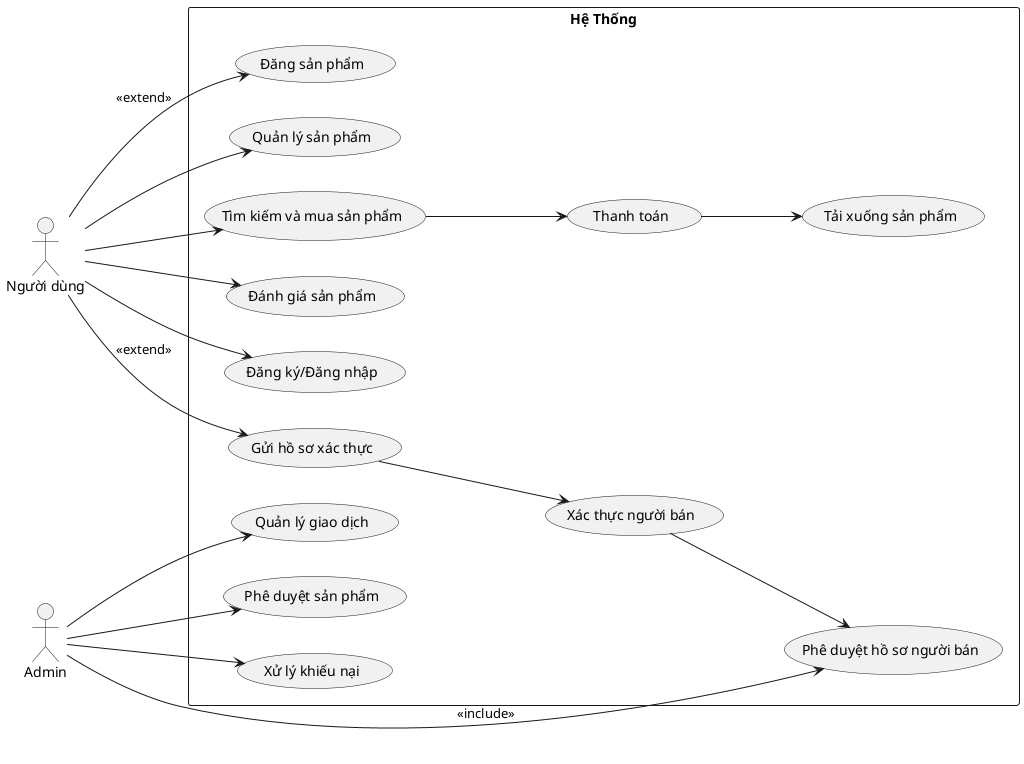 @startuml
left to right direction

actor "Người dùng" as User
actor "Admin" as Admin

rectangle "Hệ Thống" {
    usecase "Đăng ký/Đăng nhập" as UC_Login
    usecase "Xác thực người bán" as UC_VerifySeller
    usecase "Gửi hồ sơ xác thực" as UC_SubmitVerification
    usecase "Phê duyệt hồ sơ người bán" as UC_ApproveSeller

    usecase "Đăng sản phẩm" as UC_UploadProduct
    usecase "Quản lý sản phẩm" as UC_ManageProduct

    usecase "Tìm kiếm và mua sản phẩm" as UC_BuyProduct
    usecase "Thanh toán" as UC_Payment
    usecase "Tải xuống sản phẩm" as UC_DownloadProduct
    usecase "Đánh giá sản phẩm" as UC_ReviewProduct

    usecase "Phê duyệt sản phẩm" as UC_ApproveProduct
    usecase "Xử lý khiếu nại" as UC_HandleComplaints
    usecase "Quản lý giao dịch" as UC_ManageTransactions
}

User --> UC_Login
User --> UC_SubmitVerification : <<extend>>
UC_SubmitVerification --> UC_VerifySeller

Admin --> UC_ApproveSeller : <<include>>
UC_VerifySeller --> UC_ApproveSeller

User --> UC_BuyProduct
UC_BuyProduct --> UC_Payment
UC_Payment --> UC_DownloadProduct
User --> UC_ReviewProduct

User --> UC_UploadProduct : <<extend>>
User --> UC_ManageProduct

Admin --> UC_ApproveProduct
Admin --> UC_HandleComplaints
Admin --> UC_ManageTransactions
@enduml